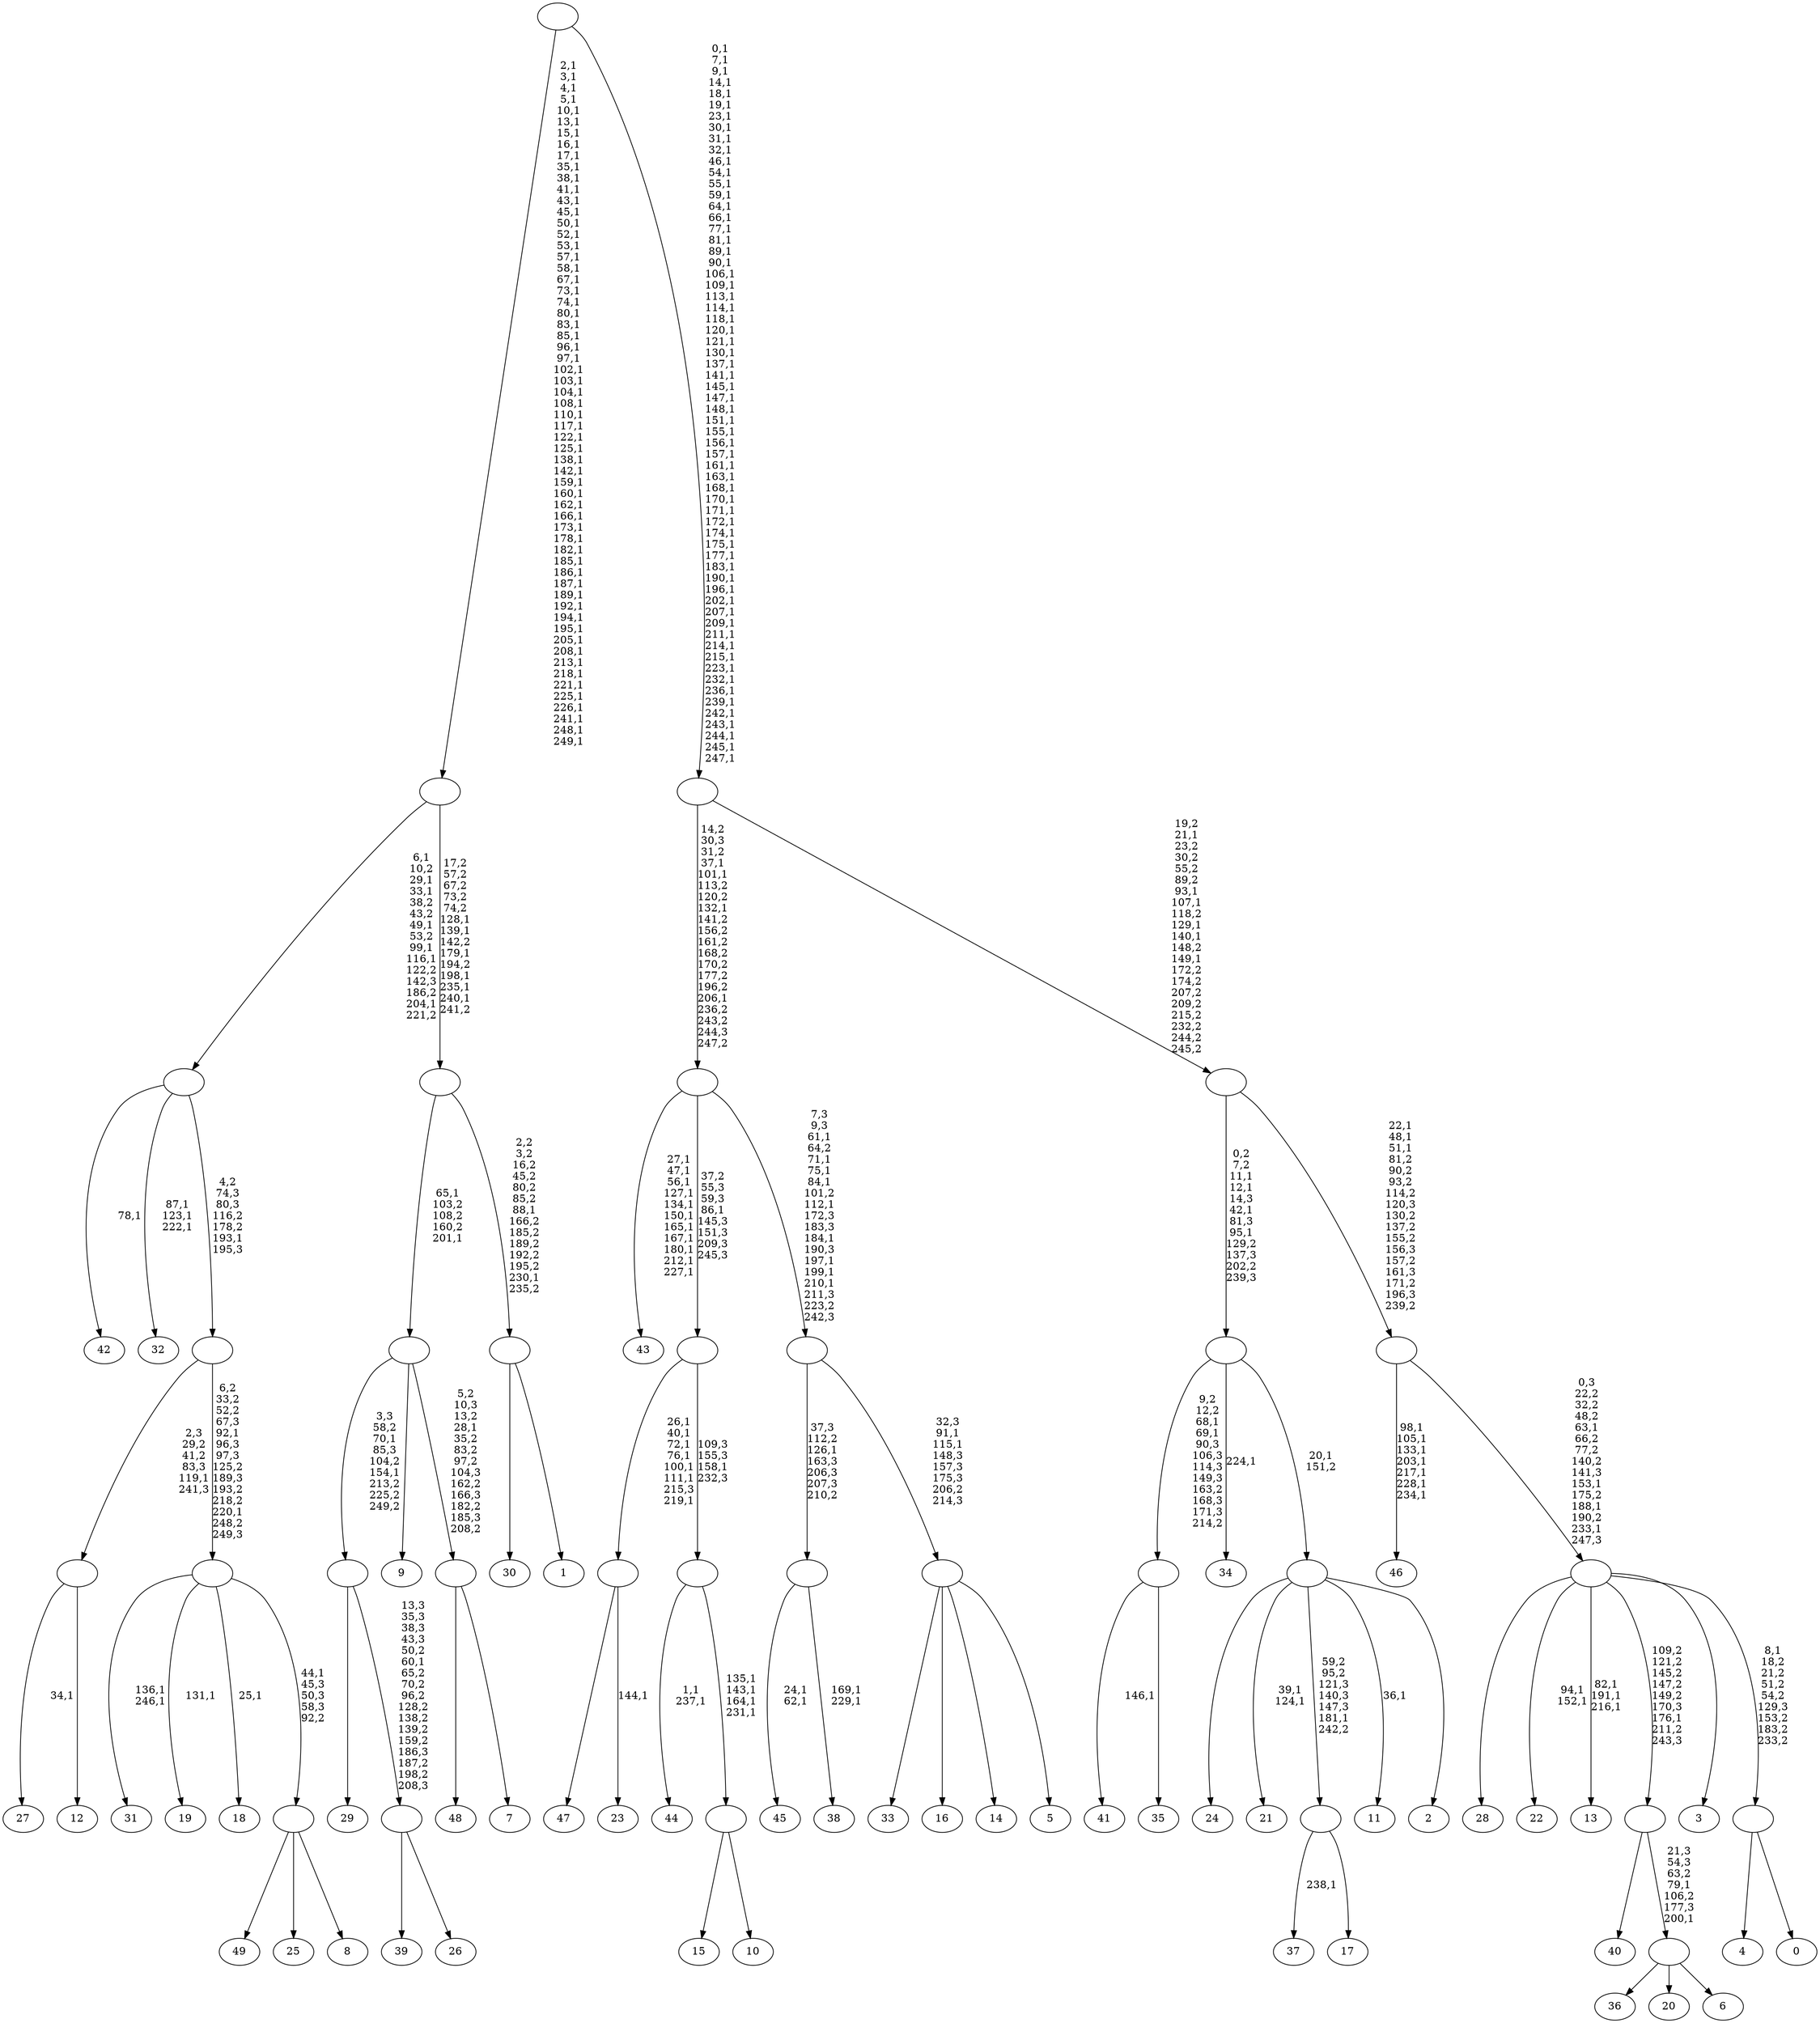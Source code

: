 digraph T {
	300 [label="49"]
	299 [label="48"]
	298 [label="47"]
	297 [label="46"]
	289 [label="45"]
	286 [label="44"]
	283 [label="43"]
	271 [label="42"]
	269 [label="41"]
	267 [label="40"]
	266 [label="39"]
	265 [label="38"]
	262 [label=""]
	261 [label="37"]
	259 [label="36"]
	258 [label="35"]
	257 [label=""]
	255 [label="34"]
	253 [label="33"]
	252 [label="32"]
	248 [label="31"]
	245 [label="30"]
	244 [label="29"]
	243 [label="28"]
	242 [label="27"]
	240 [label="26"]
	239 [label=""]
	238 [label=""]
	236 [label="25"]
	235 [label="24"]
	234 [label="23"]
	232 [label=""]
	225 [label="22"]
	222 [label="21"]
	219 [label="20"]
	218 [label="19"]
	216 [label="18"]
	214 [label="17"]
	213 [label=""]
	212 [label="16"]
	211 [label="15"]
	210 [label="14"]
	209 [label="13"]
	205 [label="12"]
	204 [label=""]
	203 [label="11"]
	201 [label="10"]
	200 [label=""]
	196 [label=""]
	195 [label=""]
	194 [label="9"]
	193 [label="8"]
	192 [label=""]
	191 [label=""]
	189 [label=""]
	188 [label=""]
	181 [label="7"]
	180 [label=""]
	179 [label=""]
	177 [label="6"]
	176 [label=""]
	174 [label=""]
	173 [label="5"]
	172 [label=""]
	170 [label=""]
	161 [label=""]
	157 [label="4"]
	156 [label="3"]
	155 [label="2"]
	154 [label=""]
	153 [label=""]
	149 [label="1"]
	148 [label=""]
	146 [label=""]
	140 [label=""]
	79 [label="0"]
	78 [label=""]
	77 [label=""]
	73 [label=""]
	70 [label=""]
	64 [label=""]
	0 [label=""]
	262 -> 265 [label="169,1\n229,1"]
	262 -> 289 [label="24,1\n62,1"]
	257 -> 269 [label="146,1"]
	257 -> 258 [label=""]
	239 -> 266 [label=""]
	239 -> 240 [label=""]
	238 -> 244 [label=""]
	238 -> 239 [label="13,3\n35,3\n38,3\n43,3\n50,2\n60,1\n65,2\n70,2\n96,2\n128,2\n138,2\n139,2\n159,2\n186,3\n187,2\n198,2\n208,3"]
	232 -> 234 [label="144,1"]
	232 -> 298 [label=""]
	213 -> 261 [label="238,1"]
	213 -> 214 [label=""]
	204 -> 242 [label="34,1"]
	204 -> 205 [label=""]
	200 -> 211 [label=""]
	200 -> 201 [label=""]
	196 -> 200 [label="135,1\n143,1\n164,1\n231,1"]
	196 -> 286 [label="1,1\n237,1"]
	195 -> 232 [label="26,1\n40,1\n72,1\n76,1\n100,1\n111,1\n215,3\n219,1"]
	195 -> 196 [label="109,3\n155,3\n158,1\n232,3"]
	192 -> 300 [label=""]
	192 -> 236 [label=""]
	192 -> 193 [label=""]
	191 -> 216 [label="25,1"]
	191 -> 218 [label="131,1"]
	191 -> 248 [label="136,1\n246,1"]
	191 -> 192 [label="44,1\n45,3\n50,3\n58,3\n92,2"]
	189 -> 191 [label="6,2\n33,2\n52,2\n67,3\n92,1\n96,3\n97,3\n125,2\n189,3\n193,2\n218,2\n220,1\n248,2\n249,3"]
	189 -> 204 [label="2,3\n29,2\n41,2\n83,3\n119,1\n241,3"]
	188 -> 252 [label="87,1\n123,1\n222,1"]
	188 -> 271 [label="78,1"]
	188 -> 189 [label="4,2\n74,3\n80,3\n116,2\n178,2\n193,1\n195,3"]
	180 -> 299 [label=""]
	180 -> 181 [label=""]
	179 -> 238 [label="3,3\n58,2\n70,1\n85,3\n104,2\n154,1\n213,2\n225,2\n249,2"]
	179 -> 194 [label=""]
	179 -> 180 [label="5,2\n10,3\n13,2\n28,1\n35,2\n83,2\n97,2\n104,3\n162,2\n166,3\n182,2\n185,3\n208,2"]
	176 -> 259 [label=""]
	176 -> 219 [label=""]
	176 -> 177 [label=""]
	174 -> 176 [label="21,3\n54,3\n63,2\n79,1\n106,2\n177,3\n200,1"]
	174 -> 267 [label=""]
	172 -> 253 [label=""]
	172 -> 212 [label=""]
	172 -> 210 [label=""]
	172 -> 173 [label=""]
	170 -> 172 [label="32,3\n91,1\n115,1\n148,3\n157,3\n175,3\n206,2\n214,3"]
	170 -> 262 [label="37,3\n112,2\n126,1\n163,3\n206,3\n207,3\n210,2"]
	161 -> 170 [label="7,3\n9,3\n61,1\n64,2\n71,1\n75,1\n84,1\n101,2\n112,1\n172,3\n183,3\n184,1\n190,3\n197,1\n199,1\n210,1\n211,3\n223,2\n242,3"]
	161 -> 283 [label="27,1\n47,1\n56,1\n127,1\n134,1\n150,1\n165,1\n167,1\n180,1\n212,1\n227,1"]
	161 -> 195 [label="37,2\n55,3\n59,3\n86,1\n145,3\n151,3\n209,3\n245,3"]
	154 -> 203 [label="36,1"]
	154 -> 222 [label="39,1\n124,1"]
	154 -> 235 [label=""]
	154 -> 213 [label="59,2\n95,2\n121,3\n140,3\n147,3\n181,1\n242,2"]
	154 -> 155 [label=""]
	153 -> 255 [label="224,1"]
	153 -> 257 [label="9,2\n12,2\n68,1\n69,1\n90,3\n106,3\n114,3\n149,3\n163,2\n168,3\n171,3\n214,2"]
	153 -> 154 [label="20,1\n151,2"]
	148 -> 245 [label=""]
	148 -> 149 [label=""]
	146 -> 148 [label="2,2\n3,2\n16,2\n45,2\n80,2\n85,2\n88,1\n166,2\n185,2\n189,2\n192,2\n195,2\n230,1\n235,2"]
	146 -> 179 [label="65,1\n103,2\n108,2\n160,2\n201,1"]
	140 -> 146 [label="17,2\n57,2\n67,2\n73,2\n74,2\n128,1\n139,1\n142,2\n179,1\n194,2\n198,1\n235,1\n240,1\n241,2"]
	140 -> 188 [label="6,1\n10,2\n29,1\n33,1\n38,2\n43,2\n49,1\n53,2\n99,1\n116,1\n122,2\n142,3\n186,2\n204,1\n221,2"]
	78 -> 157 [label=""]
	78 -> 79 [label=""]
	77 -> 209 [label="82,1\n191,1\n216,1"]
	77 -> 225 [label="94,1\n152,1"]
	77 -> 243 [label=""]
	77 -> 174 [label="109,2\n121,2\n145,2\n147,2\n149,2\n170,3\n176,1\n211,2\n243,3"]
	77 -> 156 [label=""]
	77 -> 78 [label="8,1\n18,2\n21,2\n51,2\n54,2\n129,3\n153,2\n183,2\n233,2"]
	73 -> 77 [label="0,3\n22,2\n32,2\n48,2\n63,1\n66,2\n77,2\n140,2\n141,3\n153,1\n175,2\n188,1\n190,2\n233,1\n247,3"]
	73 -> 297 [label="98,1\n105,1\n133,1\n203,1\n217,1\n228,1\n234,1"]
	70 -> 73 [label="22,1\n48,1\n51,1\n81,2\n90,2\n93,2\n114,2\n120,3\n130,2\n137,2\n155,2\n156,3\n157,2\n161,3\n171,2\n196,3\n239,2"]
	70 -> 153 [label="0,2\n7,2\n11,1\n12,1\n14,3\n42,1\n81,3\n95,1\n129,2\n137,3\n202,2\n239,3"]
	64 -> 70 [label="19,2\n21,1\n23,2\n30,2\n55,2\n89,2\n93,1\n107,1\n118,2\n129,1\n140,1\n148,2\n149,1\n172,2\n174,2\n207,2\n209,2\n215,2\n232,2\n244,2\n245,2"]
	64 -> 161 [label="14,2\n30,3\n31,2\n37,1\n101,1\n113,2\n120,2\n132,1\n141,2\n156,2\n161,2\n168,2\n170,2\n177,2\n196,2\n206,1\n236,2\n243,2\n244,3\n247,2"]
	0 -> 64 [label="0,1\n7,1\n9,1\n14,1\n18,1\n19,1\n23,1\n30,1\n31,1\n32,1\n46,1\n54,1\n55,1\n59,1\n64,1\n66,1\n77,1\n81,1\n89,1\n90,1\n106,1\n109,1\n113,1\n114,1\n118,1\n120,1\n121,1\n130,1\n137,1\n141,1\n145,1\n147,1\n148,1\n151,1\n155,1\n156,1\n157,1\n161,1\n163,1\n168,1\n170,1\n171,1\n172,1\n174,1\n175,1\n177,1\n183,1\n190,1\n196,1\n202,1\n207,1\n209,1\n211,1\n214,1\n215,1\n223,1\n232,1\n236,1\n239,1\n242,1\n243,1\n244,1\n245,1\n247,1"]
	0 -> 140 [label="2,1\n3,1\n4,1\n5,1\n10,1\n13,1\n15,1\n16,1\n17,1\n35,1\n38,1\n41,1\n43,1\n45,1\n50,1\n52,1\n53,1\n57,1\n58,1\n67,1\n73,1\n74,1\n80,1\n83,1\n85,1\n96,1\n97,1\n102,1\n103,1\n104,1\n108,1\n110,1\n117,1\n122,1\n125,1\n138,1\n142,1\n159,1\n160,1\n162,1\n166,1\n173,1\n178,1\n182,1\n185,1\n186,1\n187,1\n189,1\n192,1\n194,1\n195,1\n205,1\n208,1\n213,1\n218,1\n221,1\n225,1\n226,1\n241,1\n248,1\n249,1"]
}
